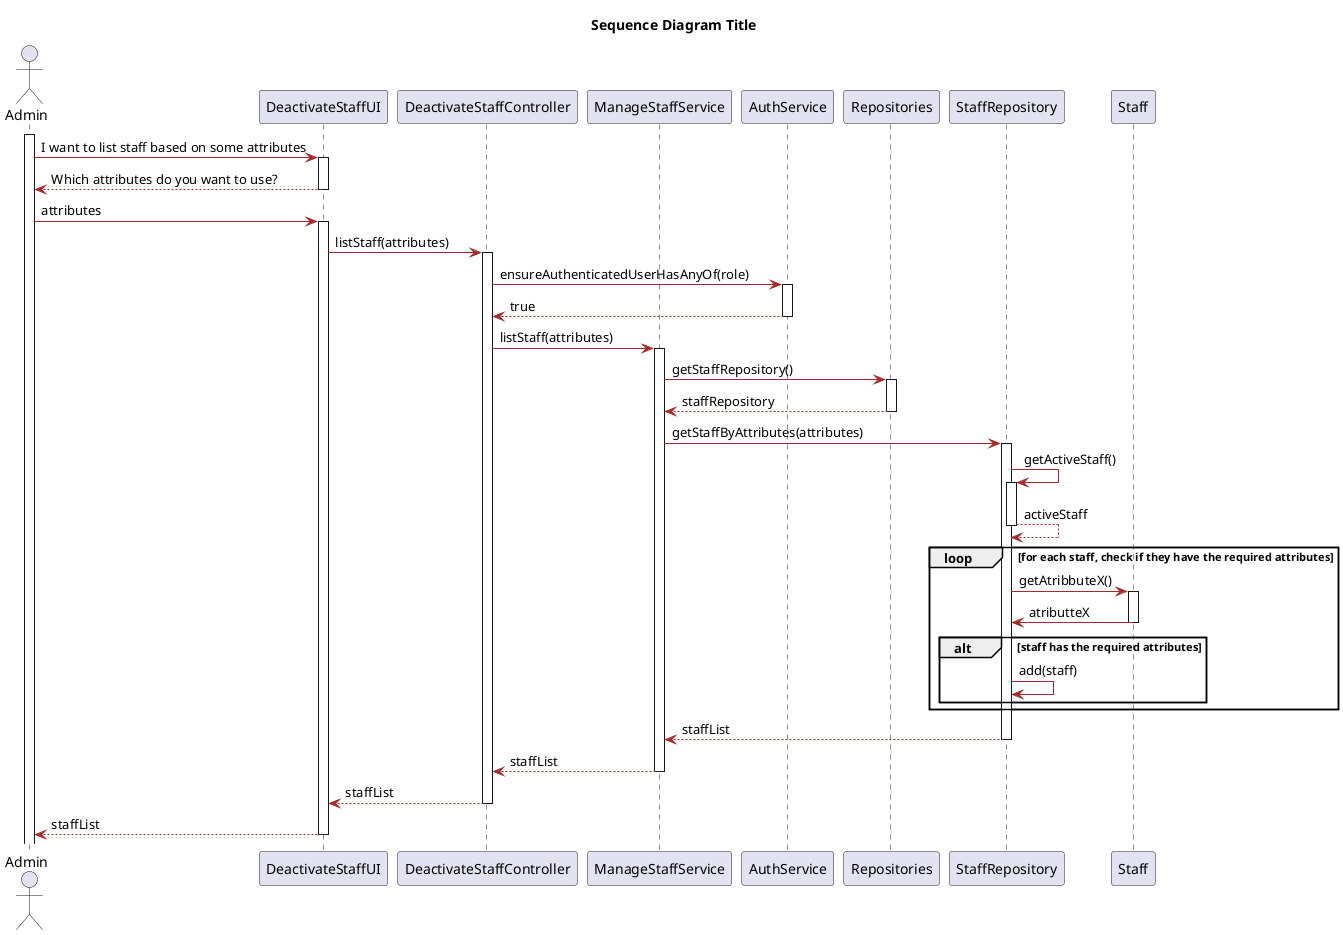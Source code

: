 @startuml
title Sequence Diagram Title
skinparam classAttributeIconSize 0

skinparam class {
    LifeLineBorderColor DodgerBlue
    LifeLineBackgroundColor APPLICATION
    BackgroundColor LemonChiffon
    ArrowColor Brown
    BorderColor SaddleBrown
}

skinparam packageStyle rectangle

skinparam card {
    LifeLineBorderColor DodgerBlue
    LifeLineBackgroundColor APPLICATION
    BackgroundColor LemonChiffon
    ArrowColor Brown
    BorderColor SaddleBrown
}

actor Admin
participant "DeactivateStaffUI" as UI
participant "DeactivateStaffController" as Controller
participant "ManageStaffService" as userS
participant "AuthService" as auth
participant "Repositories" as Repositories
participant "StaffRepository" as userR
participant "Staff" as user

activate Admin
Admin -> UI: I want to list staff based on some attributes
activate UI
UI --> Admin : Which attributes do you want to use?
deactivate UI
Admin -> UI : attributes
activate UI
UI -> Controller: listStaff(attributes)
activate Controller
Controller -> auth: ensureAuthenticatedUserHasAnyOf(role)
activate auth
auth --> Controller:  true
deactivate auth
Controller -> userS : listStaff(attributes)
activate userS
userS -> Repositories : getStaffRepository()
activate Repositories
Repositories --> userS : staffRepository
deactivate Repositories
userS -> userR : getStaffByAttributes(attributes)
activate userR
userR -> userR : getActiveStaff()
activate userR
userR --> userR : activeStaff
deactivate userR   
loop for each staff, check if they have the required attributes
        userR -> user : getAtribbuteX()
        activate user
     
        user -> userR : atributteX
        deactivate user
    alt staff has the required attributes

        userR -> userR : add(staff)
    end

end
userR --> userS : staffList
deactivate userR
userS --> Controller : staffList
deactivate userS
Controller --> UI : staffList
deactivate Controller
UI --> Admin : staffList
deactivate UI












@enduml